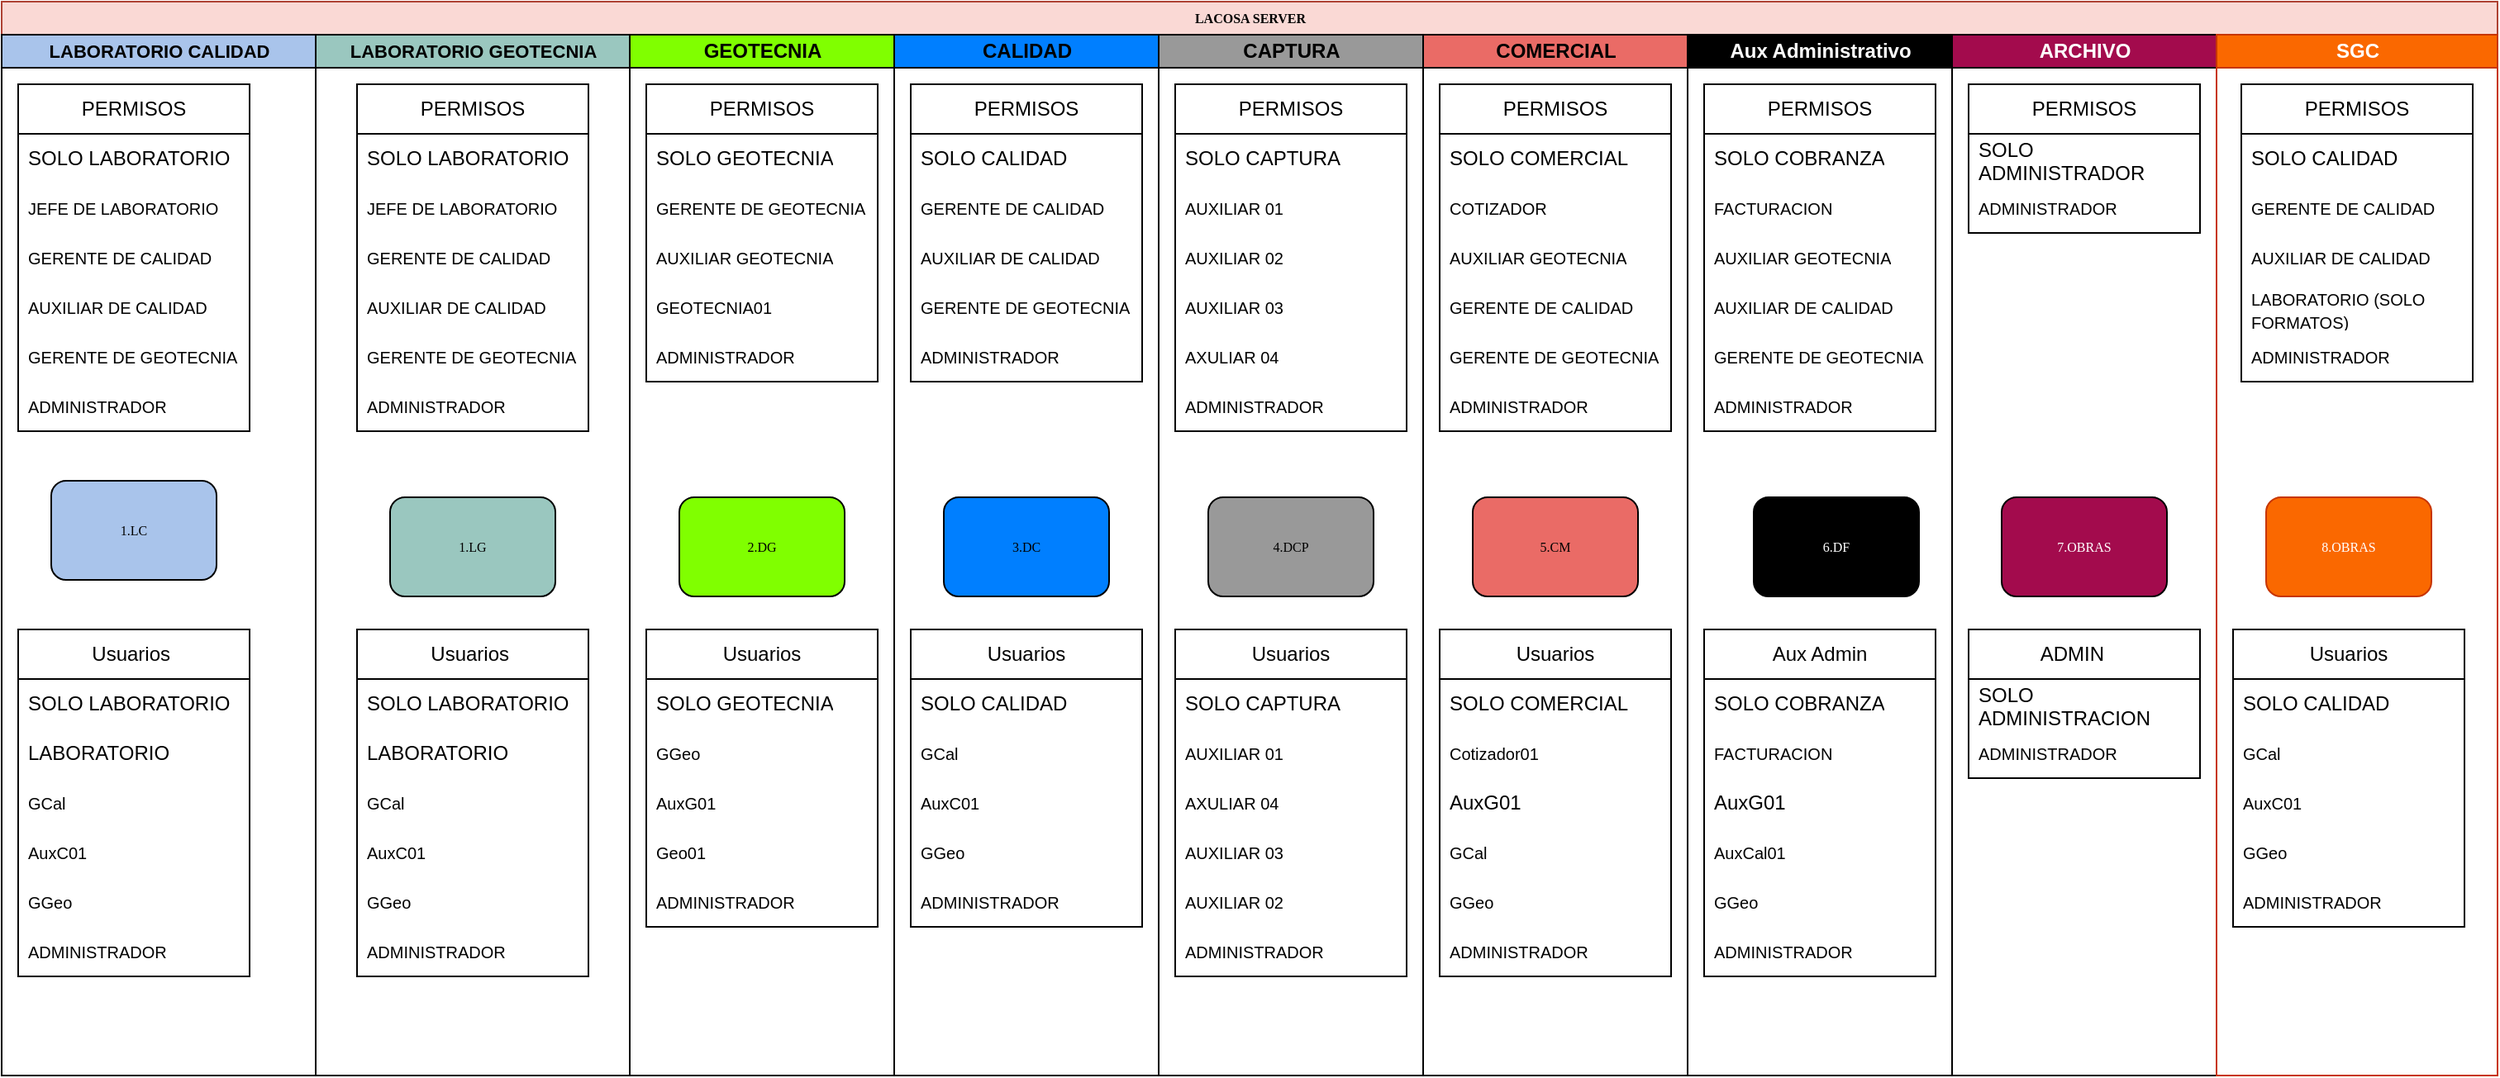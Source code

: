 <mxfile version="24.0.5" type="github">
  <diagram name="Page-1" id="74e2e168-ea6b-b213-b513-2b3c1d86103e">
    <mxGraphModel dx="819" dy="441" grid="1" gridSize="10" guides="1" tooltips="1" connect="1" arrows="1" fold="1" page="1" pageScale="1" pageWidth="1100" pageHeight="850" background="#FFFFFF" math="0" shadow="0">
      <root>
        <mxCell id="0" />
        <mxCell id="1" parent="0" />
        <mxCell id="77e6c97f196da883-1" value="LACOSA SERVER" style="swimlane;html=1;childLayout=stackLayout;startSize=20;rounded=0;shadow=0;labelBackgroundColor=none;strokeWidth=1;fontFamily=Verdana;fontSize=8;align=center;fillColor=#fad9d5;strokeColor=#ae4132;" parent="1" vertex="1">
          <mxGeometry x="20" y="40" width="1510" height="650" as="geometry">
            <mxRectangle x="20" y="40" width="110" height="20" as="alternateBounds" />
          </mxGeometry>
        </mxCell>
        <mxCell id="77e6c97f196da883-2" value="&lt;font style=&quot;font-size: 11px;&quot;&gt;LABORATORIO CALIDAD&lt;/font&gt;" style="swimlane;html=1;startSize=20;fillColor=#A9C4EB;" parent="77e6c97f196da883-1" vertex="1">
          <mxGeometry y="20" width="190" height="630" as="geometry">
            <mxRectangle y="20" width="40" height="370" as="alternateBounds" />
          </mxGeometry>
        </mxCell>
        <mxCell id="77e6c97f196da883-11" value="1.LC" style="rounded=1;whiteSpace=wrap;html=1;shadow=0;labelBackgroundColor=none;strokeWidth=1;fontFamily=Verdana;fontSize=8;align=center;fillColor=#A9C4EB;" parent="77e6c97f196da883-2" vertex="1">
          <mxGeometry x="30" y="270" width="100" height="60" as="geometry" />
        </mxCell>
        <mxCell id="koGyc0pElcwtZibGb3e1-25" value="PERMISOS" style="swimlane;fontStyle=0;childLayout=stackLayout;horizontal=1;startSize=30;horizontalStack=0;resizeParent=1;resizeParentMax=0;resizeLast=0;collapsible=1;marginBottom=0;whiteSpace=wrap;html=1;" parent="77e6c97f196da883-2" vertex="1">
          <mxGeometry x="10" y="30" width="140" height="210" as="geometry" />
        </mxCell>
        <mxCell id="koGyc0pElcwtZibGb3e1-26" value="SOLO LABORATORIO" style="text;strokeColor=none;fillColor=none;align=left;verticalAlign=middle;spacingLeft=4;spacingRight=4;overflow=hidden;points=[[0,0.5],[1,0.5]];portConstraint=eastwest;rotatable=0;whiteSpace=wrap;html=1;" parent="koGyc0pElcwtZibGb3e1-25" vertex="1">
          <mxGeometry y="30" width="140" height="30" as="geometry" />
        </mxCell>
        <mxCell id="koGyc0pElcwtZibGb3e1-30" value="&lt;span style=&quot;font-size: x-small; background-color: initial;&quot;&gt;JEFE DE LABORATORIO&lt;/span&gt;" style="text;strokeColor=none;fillColor=none;align=left;verticalAlign=middle;spacingLeft=4;spacingRight=4;overflow=hidden;points=[[0,0.5],[1,0.5]];portConstraint=eastwest;rotatable=0;whiteSpace=wrap;html=1;" parent="koGyc0pElcwtZibGb3e1-25" vertex="1">
          <mxGeometry y="60" width="140" height="30" as="geometry" />
        </mxCell>
        <mxCell id="koGyc0pElcwtZibGb3e1-33" value="&lt;span style=&quot;font-size: x-small; background-color: initial;&quot;&gt;GERENTE DE CALIDAD&lt;/span&gt;" style="text;strokeColor=none;fillColor=none;align=left;verticalAlign=middle;spacingLeft=4;spacingRight=4;overflow=hidden;points=[[0,0.5],[1,0.5]];portConstraint=eastwest;rotatable=0;whiteSpace=wrap;html=1;" parent="koGyc0pElcwtZibGb3e1-25" vertex="1">
          <mxGeometry y="90" width="140" height="30" as="geometry" />
        </mxCell>
        <mxCell id="koGyc0pElcwtZibGb3e1-32" value="&lt;span style=&quot;font-size: x-small; background-color: initial;&quot;&gt;AUXILIAR DE CALIDAD&lt;/span&gt;" style="text;strokeColor=none;fillColor=none;align=left;verticalAlign=middle;spacingLeft=4;spacingRight=4;overflow=hidden;points=[[0,0.5],[1,0.5]];portConstraint=eastwest;rotatable=0;whiteSpace=wrap;html=1;" parent="koGyc0pElcwtZibGb3e1-25" vertex="1">
          <mxGeometry y="120" width="140" height="30" as="geometry" />
        </mxCell>
        <mxCell id="koGyc0pElcwtZibGb3e1-40" value="&lt;span style=&quot;font-size: x-small; background-color: initial;&quot;&gt;GERENTE DE GEOTECNIA&lt;/span&gt;" style="text;strokeColor=none;fillColor=none;align=left;verticalAlign=middle;spacingLeft=4;spacingRight=4;overflow=hidden;points=[[0,0.5],[1,0.5]];portConstraint=eastwest;rotatable=0;whiteSpace=wrap;html=1;" parent="koGyc0pElcwtZibGb3e1-25" vertex="1">
          <mxGeometry y="150" width="140" height="30" as="geometry" />
        </mxCell>
        <mxCell id="koGyc0pElcwtZibGb3e1-78" value="&lt;span style=&quot;font-size: x-small; background-color: initial;&quot;&gt;ADMINISTRADOR&lt;/span&gt;" style="text;strokeColor=none;fillColor=none;align=left;verticalAlign=middle;spacingLeft=4;spacingRight=4;overflow=hidden;points=[[0,0.5],[1,0.5]];portConstraint=eastwest;rotatable=0;whiteSpace=wrap;html=1;" parent="koGyc0pElcwtZibGb3e1-25" vertex="1">
          <mxGeometry y="180" width="140" height="30" as="geometry" />
        </mxCell>
        <mxCell id="16E1oTWqLWTK_njDnlEJ-1" value="Usuarios&amp;nbsp;" style="swimlane;fontStyle=0;childLayout=stackLayout;horizontal=1;startSize=30;horizontalStack=0;resizeParent=1;resizeParentMax=0;resizeLast=0;collapsible=1;marginBottom=0;whiteSpace=wrap;html=1;" parent="77e6c97f196da883-2" vertex="1">
          <mxGeometry x="10" y="360" width="140" height="210" as="geometry" />
        </mxCell>
        <mxCell id="16E1oTWqLWTK_njDnlEJ-2" value="SOLO LABORATORIO" style="text;strokeColor=none;fillColor=none;align=left;verticalAlign=middle;spacingLeft=4;spacingRight=4;overflow=hidden;points=[[0,0.5],[1,0.5]];portConstraint=eastwest;rotatable=0;whiteSpace=wrap;html=1;" parent="16E1oTWqLWTK_njDnlEJ-1" vertex="1">
          <mxGeometry y="30" width="140" height="30" as="geometry" />
        </mxCell>
        <mxCell id="16E1oTWqLWTK_njDnlEJ-3" value="LABORATORIO" style="text;strokeColor=none;fillColor=none;align=left;verticalAlign=middle;spacingLeft=4;spacingRight=4;overflow=hidden;points=[[0,0.5],[1,0.5]];portConstraint=eastwest;rotatable=0;whiteSpace=wrap;html=1;" parent="16E1oTWqLWTK_njDnlEJ-1" vertex="1">
          <mxGeometry y="60" width="140" height="30" as="geometry" />
        </mxCell>
        <mxCell id="16E1oTWqLWTK_njDnlEJ-4" value="&lt;span style=&quot;font-size: x-small; background-color: initial;&quot;&gt;GCal&lt;/span&gt;" style="text;strokeColor=none;fillColor=none;align=left;verticalAlign=middle;spacingLeft=4;spacingRight=4;overflow=hidden;points=[[0,0.5],[1,0.5]];portConstraint=eastwest;rotatable=0;whiteSpace=wrap;html=1;" parent="16E1oTWqLWTK_njDnlEJ-1" vertex="1">
          <mxGeometry y="90" width="140" height="30" as="geometry" />
        </mxCell>
        <mxCell id="16E1oTWqLWTK_njDnlEJ-5" value="&lt;span style=&quot;font-size: x-small; background-color: initial;&quot;&gt;AuxC01&lt;/span&gt;" style="text;strokeColor=none;fillColor=none;align=left;verticalAlign=middle;spacingLeft=4;spacingRight=4;overflow=hidden;points=[[0,0.5],[1,0.5]];portConstraint=eastwest;rotatable=0;whiteSpace=wrap;html=1;" parent="16E1oTWqLWTK_njDnlEJ-1" vertex="1">
          <mxGeometry y="120" width="140" height="30" as="geometry" />
        </mxCell>
        <mxCell id="16E1oTWqLWTK_njDnlEJ-6" value="&lt;span style=&quot;font-size: x-small; background-color: initial;&quot;&gt;GGeo&lt;/span&gt;" style="text;strokeColor=none;fillColor=none;align=left;verticalAlign=middle;spacingLeft=4;spacingRight=4;overflow=hidden;points=[[0,0.5],[1,0.5]];portConstraint=eastwest;rotatable=0;whiteSpace=wrap;html=1;" parent="16E1oTWqLWTK_njDnlEJ-1" vertex="1">
          <mxGeometry y="150" width="140" height="30" as="geometry" />
        </mxCell>
        <mxCell id="16E1oTWqLWTK_njDnlEJ-7" value="&lt;font size=&quot;1&quot;&gt;ADMINISTRADOR&lt;/font&gt;" style="text;strokeColor=none;fillColor=none;align=left;verticalAlign=middle;spacingLeft=4;spacingRight=4;overflow=hidden;points=[[0,0.5],[1,0.5]];portConstraint=eastwest;rotatable=0;whiteSpace=wrap;html=1;" parent="16E1oTWqLWTK_njDnlEJ-1" vertex="1">
          <mxGeometry y="180" width="140" height="30" as="geometry" />
        </mxCell>
        <mxCell id="77e6c97f196da883-39" style="edgeStyle=orthogonalEdgeStyle;rounded=1;html=1;labelBackgroundColor=none;startArrow=none;startFill=0;startSize=5;endArrow=classicThin;endFill=1;endSize=5;jettySize=auto;orthogonalLoop=1;strokeWidth=1;fontFamily=Verdana;fontSize=8" parent="77e6c97f196da883-1" edge="1">
          <mxGeometry relative="1" as="geometry">
            <mxPoint x="600" y="690" as="sourcePoint" />
          </mxGeometry>
        </mxCell>
        <mxCell id="77e6c97f196da883-40" style="edgeStyle=orthogonalEdgeStyle;rounded=1;html=1;labelBackgroundColor=none;startArrow=none;startFill=0;startSize=5;endArrow=classicThin;endFill=1;endSize=5;jettySize=auto;orthogonalLoop=1;strokeWidth=1;fontFamily=Verdana;fontSize=8" parent="77e6c97f196da883-1" edge="1">
          <mxGeometry relative="1" as="geometry">
            <mxPoint x="770" y="690" as="sourcePoint" />
          </mxGeometry>
        </mxCell>
        <mxCell id="107ba76e4e335f99-2" style="edgeStyle=orthogonalEdgeStyle;rounded=1;html=1;labelBackgroundColor=none;startArrow=none;startFill=0;startSize=5;endArrow=classicThin;endFill=1;endSize=5;jettySize=auto;orthogonalLoop=1;strokeWidth=1;fontFamily=Verdana;fontSize=8" parent="77e6c97f196da883-1" edge="1">
          <mxGeometry relative="1" as="geometry">
            <Array as="points">
              <mxPoint x="660" y="610" />
              <mxPoint x="660" y="550" />
              <mxPoint x="400" y="550" />
            </Array>
            <mxPoint x="400" y="580" as="targetPoint" />
          </mxGeometry>
        </mxCell>
        <mxCell id="107ba76e4e335f99-3" style="edgeStyle=orthogonalEdgeStyle;rounded=1;html=1;labelBackgroundColor=none;startArrow=none;startFill=0;startSize=5;endArrow=classicThin;endFill=1;endSize=5;jettySize=auto;orthogonalLoop=1;strokeColor=#000000;strokeWidth=1;fontFamily=Verdana;fontSize=8;fontColor=#000000;" parent="77e6c97f196da883-1" edge="1">
          <mxGeometry relative="1" as="geometry">
            <mxPoint x="610" y="610" as="targetPoint" />
          </mxGeometry>
        </mxCell>
        <mxCell id="107ba76e4e335f99-6" style="edgeStyle=orthogonalEdgeStyle;rounded=1;html=1;labelBackgroundColor=none;startArrow=none;startFill=0;startSize=5;endArrow=classicThin;endFill=1;endSize=5;jettySize=auto;orthogonalLoop=1;strokeWidth=1;fontFamily=Verdana;fontSize=8" parent="77e6c97f196da883-1" edge="1">
          <mxGeometry relative="1" as="geometry">
            <mxPoint x="450" y="610" as="sourcePoint" />
          </mxGeometry>
        </mxCell>
        <mxCell id="77e6c97f196da883-3" value="&lt;font style=&quot;font-size: 11px;&quot;&gt;LABORATORIO GEOTECNIA&lt;/font&gt;" style="swimlane;html=1;startSize=20;fillColor=#9AC7BF;" parent="77e6c97f196da883-1" vertex="1">
          <mxGeometry x="190" y="20" width="190" height="630" as="geometry">
            <mxRectangle x="180" y="20" width="40" height="370" as="alternateBounds" />
          </mxGeometry>
        </mxCell>
        <mxCell id="koGyc0pElcwtZibGb3e1-34" value="1.LG" style="rounded=1;whiteSpace=wrap;html=1;shadow=0;labelBackgroundColor=none;strokeWidth=1;fontFamily=Verdana;fontSize=8;align=center;fillColor=#9AC7BF;" parent="77e6c97f196da883-3" vertex="1">
          <mxGeometry x="45" y="280" width="100" height="60" as="geometry" />
        </mxCell>
        <mxCell id="koGyc0pElcwtZibGb3e1-35" value="PERMISOS" style="swimlane;fontStyle=0;childLayout=stackLayout;horizontal=1;startSize=30;horizontalStack=0;resizeParent=1;resizeParentMax=0;resizeLast=0;collapsible=1;marginBottom=0;whiteSpace=wrap;html=1;" parent="77e6c97f196da883-3" vertex="1">
          <mxGeometry x="25" y="30" width="140" height="210" as="geometry" />
        </mxCell>
        <mxCell id="koGyc0pElcwtZibGb3e1-36" value="SOLO LABORATORIO" style="text;strokeColor=none;fillColor=none;align=left;verticalAlign=middle;spacingLeft=4;spacingRight=4;overflow=hidden;points=[[0,0.5],[1,0.5]];portConstraint=eastwest;rotatable=0;whiteSpace=wrap;html=1;" parent="koGyc0pElcwtZibGb3e1-35" vertex="1">
          <mxGeometry y="30" width="140" height="30" as="geometry" />
        </mxCell>
        <mxCell id="koGyc0pElcwtZibGb3e1-37" value="&lt;span style=&quot;font-size: x-small; background-color: initial;&quot;&gt;JEFE DE LABORATORIO&lt;/span&gt;" style="text;strokeColor=none;fillColor=none;align=left;verticalAlign=middle;spacingLeft=4;spacingRight=4;overflow=hidden;points=[[0,0.5],[1,0.5]];portConstraint=eastwest;rotatable=0;whiteSpace=wrap;html=1;" parent="koGyc0pElcwtZibGb3e1-35" vertex="1">
          <mxGeometry y="60" width="140" height="30" as="geometry" />
        </mxCell>
        <mxCell id="koGyc0pElcwtZibGb3e1-38" value="&lt;span style=&quot;font-size: x-small; background-color: initial;&quot;&gt;GERENTE DE CALIDAD&lt;/span&gt;" style="text;strokeColor=none;fillColor=none;align=left;verticalAlign=middle;spacingLeft=4;spacingRight=4;overflow=hidden;points=[[0,0.5],[1,0.5]];portConstraint=eastwest;rotatable=0;whiteSpace=wrap;html=1;" parent="koGyc0pElcwtZibGb3e1-35" vertex="1">
          <mxGeometry y="90" width="140" height="30" as="geometry" />
        </mxCell>
        <mxCell id="koGyc0pElcwtZibGb3e1-39" value="&lt;span style=&quot;font-size: x-small; background-color: initial;&quot;&gt;AUXILIAR DE CALIDAD&lt;/span&gt;" style="text;strokeColor=none;fillColor=none;align=left;verticalAlign=middle;spacingLeft=4;spacingRight=4;overflow=hidden;points=[[0,0.5],[1,0.5]];portConstraint=eastwest;rotatable=0;whiteSpace=wrap;html=1;" parent="koGyc0pElcwtZibGb3e1-35" vertex="1">
          <mxGeometry y="120" width="140" height="30" as="geometry" />
        </mxCell>
        <mxCell id="koGyc0pElcwtZibGb3e1-41" value="&lt;span style=&quot;font-size: x-small; background-color: initial;&quot;&gt;GERENTE DE GEOTECNIA&lt;/span&gt;" style="text;strokeColor=none;fillColor=none;align=left;verticalAlign=middle;spacingLeft=4;spacingRight=4;overflow=hidden;points=[[0,0.5],[1,0.5]];portConstraint=eastwest;rotatable=0;whiteSpace=wrap;html=1;" parent="koGyc0pElcwtZibGb3e1-35" vertex="1">
          <mxGeometry y="150" width="140" height="30" as="geometry" />
        </mxCell>
        <mxCell id="koGyc0pElcwtZibGb3e1-79" value="&lt;span style=&quot;font-size: x-small; background-color: initial;&quot;&gt;ADMINISTRADOR&lt;/span&gt;" style="text;strokeColor=none;fillColor=none;align=left;verticalAlign=middle;spacingLeft=4;spacingRight=4;overflow=hidden;points=[[0,0.5],[1,0.5]];portConstraint=eastwest;rotatable=0;whiteSpace=wrap;html=1;" parent="koGyc0pElcwtZibGb3e1-35" vertex="1">
          <mxGeometry y="180" width="140" height="30" as="geometry" />
        </mxCell>
        <mxCell id="16E1oTWqLWTK_njDnlEJ-8" value="Usuarios&amp;nbsp;" style="swimlane;fontStyle=0;childLayout=stackLayout;horizontal=1;startSize=30;horizontalStack=0;resizeParent=1;resizeParentMax=0;resizeLast=0;collapsible=1;marginBottom=0;whiteSpace=wrap;html=1;" parent="77e6c97f196da883-3" vertex="1">
          <mxGeometry x="25" y="360" width="140" height="210" as="geometry" />
        </mxCell>
        <mxCell id="16E1oTWqLWTK_njDnlEJ-9" value="SOLO LABORATORIO" style="text;strokeColor=none;fillColor=none;align=left;verticalAlign=middle;spacingLeft=4;spacingRight=4;overflow=hidden;points=[[0,0.5],[1,0.5]];portConstraint=eastwest;rotatable=0;whiteSpace=wrap;html=1;" parent="16E1oTWqLWTK_njDnlEJ-8" vertex="1">
          <mxGeometry y="30" width="140" height="30" as="geometry" />
        </mxCell>
        <mxCell id="16E1oTWqLWTK_njDnlEJ-10" value="LABORATORIO" style="text;strokeColor=none;fillColor=none;align=left;verticalAlign=middle;spacingLeft=4;spacingRight=4;overflow=hidden;points=[[0,0.5],[1,0.5]];portConstraint=eastwest;rotatable=0;whiteSpace=wrap;html=1;" parent="16E1oTWqLWTK_njDnlEJ-8" vertex="1">
          <mxGeometry y="60" width="140" height="30" as="geometry" />
        </mxCell>
        <mxCell id="16E1oTWqLWTK_njDnlEJ-11" value="&lt;span style=&quot;font-size: x-small; background-color: initial;&quot;&gt;GCal&lt;/span&gt;" style="text;strokeColor=none;fillColor=none;align=left;verticalAlign=middle;spacingLeft=4;spacingRight=4;overflow=hidden;points=[[0,0.5],[1,0.5]];portConstraint=eastwest;rotatable=0;whiteSpace=wrap;html=1;" parent="16E1oTWqLWTK_njDnlEJ-8" vertex="1">
          <mxGeometry y="90" width="140" height="30" as="geometry" />
        </mxCell>
        <mxCell id="16E1oTWqLWTK_njDnlEJ-12" value="&lt;span style=&quot;font-size: x-small; background-color: initial;&quot;&gt;AuxC01&lt;/span&gt;" style="text;strokeColor=none;fillColor=none;align=left;verticalAlign=middle;spacingLeft=4;spacingRight=4;overflow=hidden;points=[[0,0.5],[1,0.5]];portConstraint=eastwest;rotatable=0;whiteSpace=wrap;html=1;" parent="16E1oTWqLWTK_njDnlEJ-8" vertex="1">
          <mxGeometry y="120" width="140" height="30" as="geometry" />
        </mxCell>
        <mxCell id="16E1oTWqLWTK_njDnlEJ-13" value="&lt;span style=&quot;font-size: x-small; background-color: initial;&quot;&gt;GGeo&lt;/span&gt;" style="text;strokeColor=none;fillColor=none;align=left;verticalAlign=middle;spacingLeft=4;spacingRight=4;overflow=hidden;points=[[0,0.5],[1,0.5]];portConstraint=eastwest;rotatable=0;whiteSpace=wrap;html=1;" parent="16E1oTWqLWTK_njDnlEJ-8" vertex="1">
          <mxGeometry y="150" width="140" height="30" as="geometry" />
        </mxCell>
        <mxCell id="16E1oTWqLWTK_njDnlEJ-14" value="&lt;font size=&quot;1&quot;&gt;ADMINISTRADOR&lt;/font&gt;" style="text;strokeColor=none;fillColor=none;align=left;verticalAlign=middle;spacingLeft=4;spacingRight=4;overflow=hidden;points=[[0,0.5],[1,0.5]];portConstraint=eastwest;rotatable=0;whiteSpace=wrap;html=1;" parent="16E1oTWqLWTK_njDnlEJ-8" vertex="1">
          <mxGeometry y="180" width="140" height="30" as="geometry" />
        </mxCell>
        <mxCell id="77e6c97f196da883-4" value="GEOTECNIA" style="swimlane;html=1;startSize=20;fillColor=#80FF00;" parent="77e6c97f196da883-1" vertex="1">
          <mxGeometry x="380" y="20" width="160" height="630" as="geometry">
            <mxRectangle x="370" y="20" width="40" height="370" as="alternateBounds" />
          </mxGeometry>
        </mxCell>
        <mxCell id="77e6c97f196da883-15" value="2.DG" style="rounded=1;whiteSpace=wrap;html=1;shadow=0;labelBackgroundColor=none;strokeWidth=1;fontFamily=Verdana;fontSize=8;align=center;fillColor=#80FF00;" parent="77e6c97f196da883-4" vertex="1">
          <mxGeometry x="30" y="280" width="100" height="60" as="geometry" />
        </mxCell>
        <mxCell id="koGyc0pElcwtZibGb3e1-42" value="PERMISOS" style="swimlane;fontStyle=0;childLayout=stackLayout;horizontal=1;startSize=30;horizontalStack=0;resizeParent=1;resizeParentMax=0;resizeLast=0;collapsible=1;marginBottom=0;whiteSpace=wrap;html=1;" parent="77e6c97f196da883-4" vertex="1">
          <mxGeometry x="10" y="30" width="140" height="180" as="geometry" />
        </mxCell>
        <mxCell id="koGyc0pElcwtZibGb3e1-43" value="SOLO GEOTECNIA" style="text;strokeColor=none;fillColor=none;align=left;verticalAlign=middle;spacingLeft=4;spacingRight=4;overflow=hidden;points=[[0,0.5],[1,0.5]];portConstraint=eastwest;rotatable=0;whiteSpace=wrap;html=1;" parent="koGyc0pElcwtZibGb3e1-42" vertex="1">
          <mxGeometry y="30" width="140" height="30" as="geometry" />
        </mxCell>
        <mxCell id="koGyc0pElcwtZibGb3e1-44" value="&lt;font size=&quot;1&quot;&gt;GERENTE DE GEOTECNIA&lt;/font&gt;" style="text;strokeColor=none;fillColor=none;align=left;verticalAlign=middle;spacingLeft=4;spacingRight=4;overflow=hidden;points=[[0,0.5],[1,0.5]];portConstraint=eastwest;rotatable=0;whiteSpace=wrap;html=1;" parent="koGyc0pElcwtZibGb3e1-42" vertex="1">
          <mxGeometry y="60" width="140" height="30" as="geometry" />
        </mxCell>
        <mxCell id="koGyc0pElcwtZibGb3e1-45" value="&lt;font size=&quot;1&quot;&gt;AUXILIAR GEOTECNIA&lt;/font&gt;" style="text;strokeColor=none;fillColor=none;align=left;verticalAlign=middle;spacingLeft=4;spacingRight=4;overflow=hidden;points=[[0,0.5],[1,0.5]];portConstraint=eastwest;rotatable=0;whiteSpace=wrap;html=1;" parent="koGyc0pElcwtZibGb3e1-42" vertex="1">
          <mxGeometry y="90" width="140" height="30" as="geometry" />
        </mxCell>
        <mxCell id="koGyc0pElcwtZibGb3e1-46" value="&lt;font size=&quot;1&quot;&gt;GEOTECNIA01&lt;/font&gt;" style="text;strokeColor=none;fillColor=none;align=left;verticalAlign=middle;spacingLeft=4;spacingRight=4;overflow=hidden;points=[[0,0.5],[1,0.5]];portConstraint=eastwest;rotatable=0;whiteSpace=wrap;html=1;" parent="koGyc0pElcwtZibGb3e1-42" vertex="1">
          <mxGeometry y="120" width="140" height="30" as="geometry" />
        </mxCell>
        <mxCell id="koGyc0pElcwtZibGb3e1-80" value="&lt;span style=&quot;font-size: x-small; background-color: initial;&quot;&gt;ADMINISTRADOR&lt;/span&gt;" style="text;strokeColor=none;fillColor=none;align=left;verticalAlign=middle;spacingLeft=4;spacingRight=4;overflow=hidden;points=[[0,0.5],[1,0.5]];portConstraint=eastwest;rotatable=0;whiteSpace=wrap;html=1;" parent="koGyc0pElcwtZibGb3e1-42" vertex="1">
          <mxGeometry y="150" width="140" height="30" as="geometry" />
        </mxCell>
        <mxCell id="16E1oTWqLWTK_njDnlEJ-22" value="Usuarios" style="swimlane;fontStyle=0;childLayout=stackLayout;horizontal=1;startSize=30;horizontalStack=0;resizeParent=1;resizeParentMax=0;resizeLast=0;collapsible=1;marginBottom=0;whiteSpace=wrap;html=1;" parent="77e6c97f196da883-4" vertex="1">
          <mxGeometry x="10" y="360" width="140" height="180" as="geometry" />
        </mxCell>
        <mxCell id="16E1oTWqLWTK_njDnlEJ-23" value="SOLO GEOTECNIA" style="text;strokeColor=none;fillColor=none;align=left;verticalAlign=middle;spacingLeft=4;spacingRight=4;overflow=hidden;points=[[0,0.5],[1,0.5]];portConstraint=eastwest;rotatable=0;whiteSpace=wrap;html=1;" parent="16E1oTWqLWTK_njDnlEJ-22" vertex="1">
          <mxGeometry y="30" width="140" height="30" as="geometry" />
        </mxCell>
        <mxCell id="16E1oTWqLWTK_njDnlEJ-24" value="&lt;font size=&quot;1&quot;&gt;GGeo&lt;/font&gt;" style="text;strokeColor=none;fillColor=none;align=left;verticalAlign=middle;spacingLeft=4;spacingRight=4;overflow=hidden;points=[[0,0.5],[1,0.5]];portConstraint=eastwest;rotatable=0;whiteSpace=wrap;html=1;" parent="16E1oTWqLWTK_njDnlEJ-22" vertex="1">
          <mxGeometry y="60" width="140" height="30" as="geometry" />
        </mxCell>
        <mxCell id="16E1oTWqLWTK_njDnlEJ-25" value="&lt;font size=&quot;1&quot;&gt;AuxG01&lt;/font&gt;" style="text;strokeColor=none;fillColor=none;align=left;verticalAlign=middle;spacingLeft=4;spacingRight=4;overflow=hidden;points=[[0,0.5],[1,0.5]];portConstraint=eastwest;rotatable=0;whiteSpace=wrap;html=1;" parent="16E1oTWqLWTK_njDnlEJ-22" vertex="1">
          <mxGeometry y="90" width="140" height="30" as="geometry" />
        </mxCell>
        <mxCell id="16E1oTWqLWTK_njDnlEJ-26" value="&lt;font size=&quot;1&quot;&gt;Geo01&lt;/font&gt;" style="text;strokeColor=none;fillColor=none;align=left;verticalAlign=middle;spacingLeft=4;spacingRight=4;overflow=hidden;points=[[0,0.5],[1,0.5]];portConstraint=eastwest;rotatable=0;whiteSpace=wrap;html=1;" parent="16E1oTWqLWTK_njDnlEJ-22" vertex="1">
          <mxGeometry y="120" width="140" height="30" as="geometry" />
        </mxCell>
        <mxCell id="16E1oTWqLWTK_njDnlEJ-27" value="&lt;span style=&quot;font-size: x-small; background-color: initial;&quot;&gt;ADMINISTRADOR&lt;/span&gt;" style="text;strokeColor=none;fillColor=none;align=left;verticalAlign=middle;spacingLeft=4;spacingRight=4;overflow=hidden;points=[[0,0.5],[1,0.5]];portConstraint=eastwest;rotatable=0;whiteSpace=wrap;html=1;" parent="16E1oTWqLWTK_njDnlEJ-22" vertex="1">
          <mxGeometry y="150" width="140" height="30" as="geometry" />
        </mxCell>
        <mxCell id="77e6c97f196da883-5" value="CALIDAD" style="swimlane;html=1;startSize=20;fillColor=#007FFF;" parent="77e6c97f196da883-1" vertex="1">
          <mxGeometry x="540" y="20" width="160" height="630" as="geometry">
            <mxRectangle x="530" y="20" width="40" height="370" as="alternateBounds" />
          </mxGeometry>
        </mxCell>
        <mxCell id="77e6c97f196da883-36" style="edgeStyle=orthogonalEdgeStyle;rounded=1;html=1;labelBackgroundColor=none;startArrow=none;startFill=0;startSize=5;endArrow=classicThin;endFill=1;endSize=5;jettySize=auto;orthogonalLoop=1;strokeWidth=1;fontFamily=Verdana;fontSize=8" parent="77e6c97f196da883-5" edge="1">
          <mxGeometry relative="1" as="geometry">
            <mxPoint x="80" y="620" as="sourcePoint" />
          </mxGeometry>
        </mxCell>
        <mxCell id="77e6c97f196da883-9" value="3.DC" style="rounded=1;whiteSpace=wrap;html=1;shadow=0;labelBackgroundColor=none;strokeWidth=1;fontFamily=Verdana;fontSize=8;align=center;fillColor=#007FFF;" parent="77e6c97f196da883-5" vertex="1">
          <mxGeometry x="30" y="280" width="100" height="60" as="geometry" />
        </mxCell>
        <mxCell id="koGyc0pElcwtZibGb3e1-48" value="PERMISOS" style="swimlane;fontStyle=0;childLayout=stackLayout;horizontal=1;startSize=30;horizontalStack=0;resizeParent=1;resizeParentMax=0;resizeLast=0;collapsible=1;marginBottom=0;whiteSpace=wrap;html=1;" parent="77e6c97f196da883-5" vertex="1">
          <mxGeometry x="10" y="30" width="140" height="180" as="geometry" />
        </mxCell>
        <mxCell id="koGyc0pElcwtZibGb3e1-49" value="SOLO CALIDAD" style="text;strokeColor=none;fillColor=none;align=left;verticalAlign=middle;spacingLeft=4;spacingRight=4;overflow=hidden;points=[[0,0.5],[1,0.5]];portConstraint=eastwest;rotatable=0;whiteSpace=wrap;html=1;" parent="koGyc0pElcwtZibGb3e1-48" vertex="1">
          <mxGeometry y="30" width="140" height="30" as="geometry" />
        </mxCell>
        <mxCell id="koGyc0pElcwtZibGb3e1-51" value="&lt;span style=&quot;font-size: x-small; background-color: initial;&quot;&gt;GERENTE DE CALIDAD&lt;/span&gt;" style="text;strokeColor=none;fillColor=none;align=left;verticalAlign=middle;spacingLeft=4;spacingRight=4;overflow=hidden;points=[[0,0.5],[1,0.5]];portConstraint=eastwest;rotatable=0;whiteSpace=wrap;html=1;" parent="koGyc0pElcwtZibGb3e1-48" vertex="1">
          <mxGeometry y="60" width="140" height="30" as="geometry" />
        </mxCell>
        <mxCell id="koGyc0pElcwtZibGb3e1-52" value="&lt;span style=&quot;font-size: x-small; background-color: initial;&quot;&gt;AUXILIAR DE CALIDAD&lt;/span&gt;" style="text;strokeColor=none;fillColor=none;align=left;verticalAlign=middle;spacingLeft=4;spacingRight=4;overflow=hidden;points=[[0,0.5],[1,0.5]];portConstraint=eastwest;rotatable=0;whiteSpace=wrap;html=1;" parent="koGyc0pElcwtZibGb3e1-48" vertex="1">
          <mxGeometry y="90" width="140" height="30" as="geometry" />
        </mxCell>
        <mxCell id="koGyc0pElcwtZibGb3e1-53" value="&lt;span style=&quot;font-size: x-small; background-color: initial;&quot;&gt;GERENTE DE GEOTECNIA&lt;/span&gt;" style="text;strokeColor=none;fillColor=none;align=left;verticalAlign=middle;spacingLeft=4;spacingRight=4;overflow=hidden;points=[[0,0.5],[1,0.5]];portConstraint=eastwest;rotatable=0;whiteSpace=wrap;html=1;" parent="koGyc0pElcwtZibGb3e1-48" vertex="1">
          <mxGeometry y="120" width="140" height="30" as="geometry" />
        </mxCell>
        <mxCell id="koGyc0pElcwtZibGb3e1-81" value="&lt;span style=&quot;font-size: x-small; background-color: initial;&quot;&gt;ADMINISTRADOR&lt;/span&gt;" style="text;strokeColor=none;fillColor=none;align=left;verticalAlign=middle;spacingLeft=4;spacingRight=4;overflow=hidden;points=[[0,0.5],[1,0.5]];portConstraint=eastwest;rotatable=0;whiteSpace=wrap;html=1;" parent="koGyc0pElcwtZibGb3e1-48" vertex="1">
          <mxGeometry y="150" width="140" height="30" as="geometry" />
        </mxCell>
        <mxCell id="16E1oTWqLWTK_njDnlEJ-28" value="Usuarios" style="swimlane;fontStyle=0;childLayout=stackLayout;horizontal=1;startSize=30;horizontalStack=0;resizeParent=1;resizeParentMax=0;resizeLast=0;collapsible=1;marginBottom=0;whiteSpace=wrap;html=1;" parent="77e6c97f196da883-5" vertex="1">
          <mxGeometry x="10" y="360" width="140" height="180" as="geometry" />
        </mxCell>
        <mxCell id="16E1oTWqLWTK_njDnlEJ-29" value="SOLO CALIDAD" style="text;strokeColor=none;fillColor=none;align=left;verticalAlign=middle;spacingLeft=4;spacingRight=4;overflow=hidden;points=[[0,0.5],[1,0.5]];portConstraint=eastwest;rotatable=0;whiteSpace=wrap;html=1;" parent="16E1oTWqLWTK_njDnlEJ-28" vertex="1">
          <mxGeometry y="30" width="140" height="30" as="geometry" />
        </mxCell>
        <mxCell id="16E1oTWqLWTK_njDnlEJ-30" value="&lt;font size=&quot;1&quot;&gt;GCal&lt;/font&gt;" style="text;strokeColor=none;fillColor=none;align=left;verticalAlign=middle;spacingLeft=4;spacingRight=4;overflow=hidden;points=[[0,0.5],[1,0.5]];portConstraint=eastwest;rotatable=0;whiteSpace=wrap;html=1;" parent="16E1oTWqLWTK_njDnlEJ-28" vertex="1">
          <mxGeometry y="60" width="140" height="30" as="geometry" />
        </mxCell>
        <mxCell id="16E1oTWqLWTK_njDnlEJ-31" value="&lt;font size=&quot;1&quot;&gt;AuxC01&lt;/font&gt;" style="text;strokeColor=none;fillColor=none;align=left;verticalAlign=middle;spacingLeft=4;spacingRight=4;overflow=hidden;points=[[0,0.5],[1,0.5]];portConstraint=eastwest;rotatable=0;whiteSpace=wrap;html=1;" parent="16E1oTWqLWTK_njDnlEJ-28" vertex="1">
          <mxGeometry y="90" width="140" height="30" as="geometry" />
        </mxCell>
        <mxCell id="16E1oTWqLWTK_njDnlEJ-32" value="&lt;font size=&quot;1&quot;&gt;GGeo&lt;/font&gt;" style="text;strokeColor=none;fillColor=none;align=left;verticalAlign=middle;spacingLeft=4;spacingRight=4;overflow=hidden;points=[[0,0.5],[1,0.5]];portConstraint=eastwest;rotatable=0;whiteSpace=wrap;html=1;" parent="16E1oTWqLWTK_njDnlEJ-28" vertex="1">
          <mxGeometry y="120" width="140" height="30" as="geometry" />
        </mxCell>
        <mxCell id="16E1oTWqLWTK_njDnlEJ-33" value="&lt;span style=&quot;font-size: x-small; background-color: initial;&quot;&gt;ADMINISTRADOR&lt;/span&gt;" style="text;strokeColor=none;fillColor=none;align=left;verticalAlign=middle;spacingLeft=4;spacingRight=4;overflow=hidden;points=[[0,0.5],[1,0.5]];portConstraint=eastwest;rotatable=0;whiteSpace=wrap;html=1;" parent="16E1oTWqLWTK_njDnlEJ-28" vertex="1">
          <mxGeometry y="150" width="140" height="30" as="geometry" />
        </mxCell>
        <mxCell id="77e6c97f196da883-6" value="CAPTURA" style="swimlane;html=1;startSize=20;fillColor=#999999;" parent="77e6c97f196da883-1" vertex="1">
          <mxGeometry x="700" y="20" width="160" height="630" as="geometry" />
        </mxCell>
        <mxCell id="77e6c97f196da883-38" style="edgeStyle=orthogonalEdgeStyle;rounded=1;html=1;labelBackgroundColor=none;startArrow=none;startFill=0;startSize=5;endArrow=classicThin;endFill=1;endSize=5;jettySize=auto;orthogonalLoop=1;strokeWidth=1;fontFamily=Verdana;fontSize=8" parent="77e6c97f196da883-6" edge="1">
          <mxGeometry relative="1" as="geometry">
            <mxPoint x="80" y="560" as="targetPoint" />
          </mxGeometry>
        </mxCell>
        <mxCell id="77e6c97f196da883-18" value="4.DCP" style="rounded=1;whiteSpace=wrap;html=1;shadow=0;labelBackgroundColor=none;strokeWidth=1;fontFamily=Verdana;fontSize=8;align=center;fillColor=#999999;" parent="77e6c97f196da883-6" vertex="1">
          <mxGeometry x="30" y="280" width="100" height="60" as="geometry" />
        </mxCell>
        <mxCell id="koGyc0pElcwtZibGb3e1-54" value="PERMISOS" style="swimlane;fontStyle=0;childLayout=stackLayout;horizontal=1;startSize=30;horizontalStack=0;resizeParent=1;resizeParentMax=0;resizeLast=0;collapsible=1;marginBottom=0;whiteSpace=wrap;html=1;" parent="77e6c97f196da883-6" vertex="1">
          <mxGeometry x="10" y="30" width="140" height="210" as="geometry" />
        </mxCell>
        <mxCell id="koGyc0pElcwtZibGb3e1-86" value="SOLO CAPTURA" style="text;strokeColor=none;fillColor=none;align=left;verticalAlign=middle;spacingLeft=4;spacingRight=4;overflow=hidden;points=[[0,0.5],[1,0.5]];portConstraint=eastwest;rotatable=0;whiteSpace=wrap;html=1;" parent="koGyc0pElcwtZibGb3e1-54" vertex="1">
          <mxGeometry y="30" width="140" height="30" as="geometry" />
        </mxCell>
        <mxCell id="koGyc0pElcwtZibGb3e1-56" value="&lt;span style=&quot;font-size: x-small; background-color: initial;&quot;&gt;AUXILIAR 01&lt;/span&gt;" style="text;strokeColor=none;fillColor=none;align=left;verticalAlign=middle;spacingLeft=4;spacingRight=4;overflow=hidden;points=[[0,0.5],[1,0.5]];portConstraint=eastwest;rotatable=0;whiteSpace=wrap;html=1;" parent="koGyc0pElcwtZibGb3e1-54" vertex="1">
          <mxGeometry y="60" width="140" height="30" as="geometry" />
        </mxCell>
        <mxCell id="koGyc0pElcwtZibGb3e1-57" value="&lt;span style=&quot;font-size: x-small; background-color: initial;&quot;&gt;AUXILIAR 02&lt;/span&gt;" style="text;strokeColor=none;fillColor=none;align=left;verticalAlign=middle;spacingLeft=4;spacingRight=4;overflow=hidden;points=[[0,0.5],[1,0.5]];portConstraint=eastwest;rotatable=0;whiteSpace=wrap;html=1;" parent="koGyc0pElcwtZibGb3e1-54" vertex="1">
          <mxGeometry y="90" width="140" height="30" as="geometry" />
        </mxCell>
        <mxCell id="koGyc0pElcwtZibGb3e1-58" value="&lt;span style=&quot;font-size: x-small; background-color: initial;&quot;&gt;AUXILIAR 03&lt;/span&gt;" style="text;strokeColor=none;fillColor=none;align=left;verticalAlign=middle;spacingLeft=4;spacingRight=4;overflow=hidden;points=[[0,0.5],[1,0.5]];portConstraint=eastwest;rotatable=0;whiteSpace=wrap;html=1;" parent="koGyc0pElcwtZibGb3e1-54" vertex="1">
          <mxGeometry y="120" width="140" height="30" as="geometry" />
        </mxCell>
        <mxCell id="koGyc0pElcwtZibGb3e1-59" value="&lt;span style=&quot;font-size: x-small; background-color: initial;&quot;&gt;AXULIAR 04&lt;/span&gt;" style="text;strokeColor=none;fillColor=none;align=left;verticalAlign=middle;spacingLeft=4;spacingRight=4;overflow=hidden;points=[[0,0.5],[1,0.5]];portConstraint=eastwest;rotatable=0;whiteSpace=wrap;html=1;" parent="koGyc0pElcwtZibGb3e1-54" vertex="1">
          <mxGeometry y="150" width="140" height="30" as="geometry" />
        </mxCell>
        <mxCell id="koGyc0pElcwtZibGb3e1-82" value="&lt;span style=&quot;font-size: x-small; background-color: initial;&quot;&gt;ADMINISTRADOR&lt;/span&gt;" style="text;strokeColor=none;fillColor=none;align=left;verticalAlign=middle;spacingLeft=4;spacingRight=4;overflow=hidden;points=[[0,0.5],[1,0.5]];portConstraint=eastwest;rotatable=0;whiteSpace=wrap;html=1;" parent="koGyc0pElcwtZibGb3e1-54" vertex="1">
          <mxGeometry y="180" width="140" height="30" as="geometry" />
        </mxCell>
        <mxCell id="16E1oTWqLWTK_njDnlEJ-34" value="Usuarios" style="swimlane;fontStyle=0;childLayout=stackLayout;horizontal=1;startSize=30;horizontalStack=0;resizeParent=1;resizeParentMax=0;resizeLast=0;collapsible=1;marginBottom=0;whiteSpace=wrap;html=1;" parent="77e6c97f196da883-6" vertex="1">
          <mxGeometry x="10" y="360" width="140" height="210" as="geometry" />
        </mxCell>
        <mxCell id="16E1oTWqLWTK_njDnlEJ-35" value="SOLO CAPTURA" style="text;strokeColor=none;fillColor=none;align=left;verticalAlign=middle;spacingLeft=4;spacingRight=4;overflow=hidden;points=[[0,0.5],[1,0.5]];portConstraint=eastwest;rotatable=0;whiteSpace=wrap;html=1;" parent="16E1oTWqLWTK_njDnlEJ-34" vertex="1">
          <mxGeometry y="30" width="140" height="30" as="geometry" />
        </mxCell>
        <mxCell id="16E1oTWqLWTK_njDnlEJ-40" value="&lt;span style=&quot;font-size: x-small; background-color: initial;&quot;&gt;AUXILIAR 01&lt;/span&gt;" style="text;strokeColor=none;fillColor=none;align=left;verticalAlign=middle;spacingLeft=4;spacingRight=4;overflow=hidden;points=[[0,0.5],[1,0.5]];portConstraint=eastwest;rotatable=0;whiteSpace=wrap;html=1;" parent="16E1oTWqLWTK_njDnlEJ-34" vertex="1">
          <mxGeometry y="60" width="140" height="30" as="geometry" />
        </mxCell>
        <mxCell id="16E1oTWqLWTK_njDnlEJ-43" value="&lt;span style=&quot;font-size: x-small; background-color: initial;&quot;&gt;AXULIAR 04&lt;/span&gt;" style="text;strokeColor=none;fillColor=none;align=left;verticalAlign=middle;spacingLeft=4;spacingRight=4;overflow=hidden;points=[[0,0.5],[1,0.5]];portConstraint=eastwest;rotatable=0;whiteSpace=wrap;html=1;" parent="16E1oTWqLWTK_njDnlEJ-34" vertex="1">
          <mxGeometry y="90" width="140" height="30" as="geometry" />
        </mxCell>
        <mxCell id="16E1oTWqLWTK_njDnlEJ-42" value="&lt;span style=&quot;font-size: x-small; background-color: initial;&quot;&gt;AUXILIAR 03&lt;/span&gt;" style="text;strokeColor=none;fillColor=none;align=left;verticalAlign=middle;spacingLeft=4;spacingRight=4;overflow=hidden;points=[[0,0.5],[1,0.5]];portConstraint=eastwest;rotatable=0;whiteSpace=wrap;html=1;" parent="16E1oTWqLWTK_njDnlEJ-34" vertex="1">
          <mxGeometry y="120" width="140" height="30" as="geometry" />
        </mxCell>
        <mxCell id="16E1oTWqLWTK_njDnlEJ-41" value="&lt;span style=&quot;font-size: x-small; background-color: initial;&quot;&gt;AUXILIAR 02&lt;/span&gt;" style="text;strokeColor=none;fillColor=none;align=left;verticalAlign=middle;spacingLeft=4;spacingRight=4;overflow=hidden;points=[[0,0.5],[1,0.5]];portConstraint=eastwest;rotatable=0;whiteSpace=wrap;html=1;" parent="16E1oTWqLWTK_njDnlEJ-34" vertex="1">
          <mxGeometry y="150" width="140" height="30" as="geometry" />
        </mxCell>
        <mxCell id="16E1oTWqLWTK_njDnlEJ-39" value="&lt;span style=&quot;font-size: x-small; background-color: initial;&quot;&gt;ADMINISTRADOR&lt;/span&gt;" style="text;strokeColor=none;fillColor=none;align=left;verticalAlign=middle;spacingLeft=4;spacingRight=4;overflow=hidden;points=[[0,0.5],[1,0.5]];portConstraint=eastwest;rotatable=0;whiteSpace=wrap;html=1;" parent="16E1oTWqLWTK_njDnlEJ-34" vertex="1">
          <mxGeometry y="180" width="140" height="30" as="geometry" />
        </mxCell>
        <mxCell id="rqt3yJ-6jVkTkMf0ESIp-9" value="COMERCIAL" style="swimlane;html=1;startSize=20;fillColor=#EA6B66;" parent="77e6c97f196da883-1" vertex="1">
          <mxGeometry x="860" y="20" width="160" height="630" as="geometry" />
        </mxCell>
        <mxCell id="rqt3yJ-6jVkTkMf0ESIp-10" value="5.CM" style="rounded=1;whiteSpace=wrap;html=1;shadow=0;labelBackgroundColor=none;strokeWidth=1;fontFamily=Verdana;fontSize=8;align=center;fillColor=#EA6B66;" parent="rqt3yJ-6jVkTkMf0ESIp-9" vertex="1">
          <mxGeometry x="30" y="280" width="100" height="60" as="geometry" />
        </mxCell>
        <mxCell id="rqt3yJ-6jVkTkMf0ESIp-11" value="PERMISOS" style="swimlane;fontStyle=0;childLayout=stackLayout;horizontal=1;startSize=30;horizontalStack=0;resizeParent=1;resizeParentMax=0;resizeLast=0;collapsible=1;marginBottom=0;whiteSpace=wrap;html=1;" parent="rqt3yJ-6jVkTkMf0ESIp-9" vertex="1">
          <mxGeometry x="10" y="30" width="140" height="210" as="geometry" />
        </mxCell>
        <mxCell id="rqt3yJ-6jVkTkMf0ESIp-12" value="SOLO COMERCIAL" style="text;strokeColor=none;fillColor=none;align=left;verticalAlign=middle;spacingLeft=4;spacingRight=4;overflow=hidden;points=[[0,0.5],[1,0.5]];portConstraint=eastwest;rotatable=0;whiteSpace=wrap;html=1;" parent="rqt3yJ-6jVkTkMf0ESIp-11" vertex="1">
          <mxGeometry y="30" width="140" height="30" as="geometry" />
        </mxCell>
        <mxCell id="rqt3yJ-6jVkTkMf0ESIp-13" value="&lt;span style=&quot;font-size: x-small; background-color: initial;&quot;&gt;COTIZADOR&lt;/span&gt;" style="text;strokeColor=none;fillColor=none;align=left;verticalAlign=middle;spacingLeft=4;spacingRight=4;overflow=hidden;points=[[0,0.5],[1,0.5]];portConstraint=eastwest;rotatable=0;whiteSpace=wrap;html=1;" parent="rqt3yJ-6jVkTkMf0ESIp-11" vertex="1">
          <mxGeometry y="60" width="140" height="30" as="geometry" />
        </mxCell>
        <mxCell id="rqt3yJ-6jVkTkMf0ESIp-17" value="&lt;font size=&quot;1&quot;&gt;AUXILIAR GEOTECNIA&lt;/font&gt;" style="text;strokeColor=none;fillColor=none;align=left;verticalAlign=middle;spacingLeft=4;spacingRight=4;overflow=hidden;points=[[0,0.5],[1,0.5]];portConstraint=eastwest;rotatable=0;whiteSpace=wrap;html=1;" parent="rqt3yJ-6jVkTkMf0ESIp-11" vertex="1">
          <mxGeometry y="90" width="140" height="30" as="geometry" />
        </mxCell>
        <mxCell id="rqt3yJ-6jVkTkMf0ESIp-14" value="&lt;span style=&quot;font-size: x-small; background-color: initial;&quot;&gt;GERENTE DE CALIDAD&lt;/span&gt;" style="text;strokeColor=none;fillColor=none;align=left;verticalAlign=middle;spacingLeft=4;spacingRight=4;overflow=hidden;points=[[0,0.5],[1,0.5]];portConstraint=eastwest;rotatable=0;whiteSpace=wrap;html=1;" parent="rqt3yJ-6jVkTkMf0ESIp-11" vertex="1">
          <mxGeometry y="120" width="140" height="30" as="geometry" />
        </mxCell>
        <mxCell id="rqt3yJ-6jVkTkMf0ESIp-15" value="&lt;span style=&quot;font-size: x-small; background-color: initial;&quot;&gt;GERENTE DE GEOTECNIA&lt;/span&gt;" style="text;strokeColor=none;fillColor=none;align=left;verticalAlign=middle;spacingLeft=4;spacingRight=4;overflow=hidden;points=[[0,0.5],[1,0.5]];portConstraint=eastwest;rotatable=0;whiteSpace=wrap;html=1;" parent="rqt3yJ-6jVkTkMf0ESIp-11" vertex="1">
          <mxGeometry y="150" width="140" height="30" as="geometry" />
        </mxCell>
        <mxCell id="rqt3yJ-6jVkTkMf0ESIp-16" value="&lt;span style=&quot;font-size: x-small; background-color: initial;&quot;&gt;ADMINISTRADOR&lt;/span&gt;" style="text;strokeColor=none;fillColor=none;align=left;verticalAlign=middle;spacingLeft=4;spacingRight=4;overflow=hidden;points=[[0,0.5],[1,0.5]];portConstraint=eastwest;rotatable=0;whiteSpace=wrap;html=1;" parent="rqt3yJ-6jVkTkMf0ESIp-11" vertex="1">
          <mxGeometry y="180" width="140" height="30" as="geometry" />
        </mxCell>
        <mxCell id="16E1oTWqLWTK_njDnlEJ-44" value="Usuarios" style="swimlane;fontStyle=0;childLayout=stackLayout;horizontal=1;startSize=30;horizontalStack=0;resizeParent=1;resizeParentMax=0;resizeLast=0;collapsible=1;marginBottom=0;whiteSpace=wrap;html=1;" parent="rqt3yJ-6jVkTkMf0ESIp-9" vertex="1">
          <mxGeometry x="10" y="360" width="140" height="210" as="geometry" />
        </mxCell>
        <mxCell id="16E1oTWqLWTK_njDnlEJ-45" value="SOLO COMERCIAL" style="text;strokeColor=none;fillColor=none;align=left;verticalAlign=middle;spacingLeft=4;spacingRight=4;overflow=hidden;points=[[0,0.5],[1,0.5]];portConstraint=eastwest;rotatable=0;whiteSpace=wrap;html=1;" parent="16E1oTWqLWTK_njDnlEJ-44" vertex="1">
          <mxGeometry y="30" width="140" height="30" as="geometry" />
        </mxCell>
        <mxCell id="16E1oTWqLWTK_njDnlEJ-46" value="&lt;span style=&quot;font-size: x-small; background-color: initial;&quot;&gt;Cotizador01&lt;/span&gt;" style="text;strokeColor=none;fillColor=none;align=left;verticalAlign=middle;spacingLeft=4;spacingRight=4;overflow=hidden;points=[[0,0.5],[1,0.5]];portConstraint=eastwest;rotatable=0;whiteSpace=wrap;html=1;" parent="16E1oTWqLWTK_njDnlEJ-44" vertex="1">
          <mxGeometry y="60" width="140" height="30" as="geometry" />
        </mxCell>
        <mxCell id="16E1oTWqLWTK_njDnlEJ-47" value="AuxG01" style="text;strokeColor=none;fillColor=none;align=left;verticalAlign=middle;spacingLeft=4;spacingRight=4;overflow=hidden;points=[[0,0.5],[1,0.5]];portConstraint=eastwest;rotatable=0;whiteSpace=wrap;html=1;" parent="16E1oTWqLWTK_njDnlEJ-44" vertex="1">
          <mxGeometry y="90" width="140" height="30" as="geometry" />
        </mxCell>
        <mxCell id="16E1oTWqLWTK_njDnlEJ-48" value="&lt;font size=&quot;1&quot;&gt;GCal&lt;/font&gt;" style="text;strokeColor=none;fillColor=none;align=left;verticalAlign=middle;spacingLeft=4;spacingRight=4;overflow=hidden;points=[[0,0.5],[1,0.5]];portConstraint=eastwest;rotatable=0;whiteSpace=wrap;html=1;" parent="16E1oTWqLWTK_njDnlEJ-44" vertex="1">
          <mxGeometry y="120" width="140" height="30" as="geometry" />
        </mxCell>
        <mxCell id="16E1oTWqLWTK_njDnlEJ-49" value="&lt;span style=&quot;font-size: x-small; background-color: initial;&quot;&gt;GGeo&lt;/span&gt;" style="text;strokeColor=none;fillColor=none;align=left;verticalAlign=middle;spacingLeft=4;spacingRight=4;overflow=hidden;points=[[0,0.5],[1,0.5]];portConstraint=eastwest;rotatable=0;whiteSpace=wrap;html=1;" parent="16E1oTWqLWTK_njDnlEJ-44" vertex="1">
          <mxGeometry y="150" width="140" height="30" as="geometry" />
        </mxCell>
        <mxCell id="16E1oTWqLWTK_njDnlEJ-50" value="&lt;span style=&quot;font-size: x-small; background-color: initial;&quot;&gt;ADMINISTRADOR&lt;/span&gt;" style="text;strokeColor=none;fillColor=none;align=left;verticalAlign=middle;spacingLeft=4;spacingRight=4;overflow=hidden;points=[[0,0.5],[1,0.5]];portConstraint=eastwest;rotatable=0;whiteSpace=wrap;html=1;" parent="16E1oTWqLWTK_njDnlEJ-44" vertex="1">
          <mxGeometry y="180" width="140" height="30" as="geometry" />
        </mxCell>
        <mxCell id="koGyc0pElcwtZibGb3e1-4" value="Aux Administrativo" style="swimlane;html=1;startSize=20;fillColor=#000000;fontColor=#FFFFFF;" parent="77e6c97f196da883-1" vertex="1">
          <mxGeometry x="1020" y="20" width="160" height="630" as="geometry" />
        </mxCell>
        <mxCell id="koGyc0pElcwtZibGb3e1-24" value="6.DF" style="rounded=1;whiteSpace=wrap;html=1;shadow=0;labelBackgroundColor=none;strokeWidth=1;fontFamily=Verdana;fontSize=8;align=center;fontColor=#FFFFFF;fillColor=#000000;" parent="koGyc0pElcwtZibGb3e1-4" vertex="1">
          <mxGeometry x="40" y="280" width="100" height="60" as="geometry" />
        </mxCell>
        <mxCell id="koGyc0pElcwtZibGb3e1-66" value="PERMISOS" style="swimlane;fontStyle=0;childLayout=stackLayout;horizontal=1;startSize=30;horizontalStack=0;resizeParent=1;resizeParentMax=0;resizeLast=0;collapsible=1;marginBottom=0;whiteSpace=wrap;html=1;" parent="koGyc0pElcwtZibGb3e1-4" vertex="1">
          <mxGeometry x="10" y="30" width="140" height="210" as="geometry" />
        </mxCell>
        <mxCell id="koGyc0pElcwtZibGb3e1-67" value="SOLO COBRANZA" style="text;strokeColor=none;fillColor=none;align=left;verticalAlign=middle;spacingLeft=4;spacingRight=4;overflow=hidden;points=[[0,0.5],[1,0.5]];portConstraint=eastwest;rotatable=0;whiteSpace=wrap;html=1;" parent="koGyc0pElcwtZibGb3e1-66" vertex="1">
          <mxGeometry y="30" width="140" height="30" as="geometry" />
        </mxCell>
        <mxCell id="koGyc0pElcwtZibGb3e1-68" value="&lt;span style=&quot;font-size: x-small; background-color: initial;&quot;&gt;FACTURACION&lt;/span&gt;" style="text;strokeColor=none;fillColor=none;align=left;verticalAlign=middle;spacingLeft=4;spacingRight=4;overflow=hidden;points=[[0,0.5],[1,0.5]];portConstraint=eastwest;rotatable=0;whiteSpace=wrap;html=1;" parent="koGyc0pElcwtZibGb3e1-66" vertex="1">
          <mxGeometry y="60" width="140" height="30" as="geometry" />
        </mxCell>
        <mxCell id="rqt3yJ-6jVkTkMf0ESIp-18" value="&lt;font size=&quot;1&quot;&gt;AUXILIAR GEOTECNIA&lt;/font&gt;" style="text;strokeColor=none;fillColor=none;align=left;verticalAlign=middle;spacingLeft=4;spacingRight=4;overflow=hidden;points=[[0,0.5],[1,0.5]];portConstraint=eastwest;rotatable=0;whiteSpace=wrap;html=1;" parent="koGyc0pElcwtZibGb3e1-66" vertex="1">
          <mxGeometry y="90" width="140" height="30" as="geometry" />
        </mxCell>
        <mxCell id="koGyc0pElcwtZibGb3e1-70" value="&lt;span style=&quot;font-size: x-small; background-color: initial;&quot;&gt;AUXILIAR DE CALIDAD&lt;/span&gt;" style="text;strokeColor=none;fillColor=none;align=left;verticalAlign=middle;spacingLeft=4;spacingRight=4;overflow=hidden;points=[[0,0.5],[1,0.5]];portConstraint=eastwest;rotatable=0;whiteSpace=wrap;html=1;" parent="koGyc0pElcwtZibGb3e1-66" vertex="1">
          <mxGeometry y="120" width="140" height="30" as="geometry" />
        </mxCell>
        <mxCell id="koGyc0pElcwtZibGb3e1-71" value="&lt;span style=&quot;font-size: x-small; background-color: initial;&quot;&gt;GERENTE DE GEOTECNIA&lt;/span&gt;" style="text;strokeColor=none;fillColor=none;align=left;verticalAlign=middle;spacingLeft=4;spacingRight=4;overflow=hidden;points=[[0,0.5],[1,0.5]];portConstraint=eastwest;rotatable=0;whiteSpace=wrap;html=1;" parent="koGyc0pElcwtZibGb3e1-66" vertex="1">
          <mxGeometry y="150" width="140" height="30" as="geometry" />
        </mxCell>
        <mxCell id="koGyc0pElcwtZibGb3e1-84" value="&lt;span style=&quot;font-size: x-small; background-color: initial;&quot;&gt;ADMINISTRADOR&lt;/span&gt;" style="text;strokeColor=none;fillColor=none;align=left;verticalAlign=middle;spacingLeft=4;spacingRight=4;overflow=hidden;points=[[0,0.5],[1,0.5]];portConstraint=eastwest;rotatable=0;whiteSpace=wrap;html=1;" parent="koGyc0pElcwtZibGb3e1-66" vertex="1">
          <mxGeometry y="180" width="140" height="30" as="geometry" />
        </mxCell>
        <mxCell id="2GdAjhsw_xyULTpp5sV6-1" value="Aux Admin" style="swimlane;fontStyle=0;childLayout=stackLayout;horizontal=1;startSize=30;horizontalStack=0;resizeParent=1;resizeParentMax=0;resizeLast=0;collapsible=1;marginBottom=0;whiteSpace=wrap;html=1;" vertex="1" parent="koGyc0pElcwtZibGb3e1-4">
          <mxGeometry x="10" y="360" width="140" height="210" as="geometry" />
        </mxCell>
        <mxCell id="2GdAjhsw_xyULTpp5sV6-2" value="SOLO COBRANZA" style="text;strokeColor=none;fillColor=none;align=left;verticalAlign=middle;spacingLeft=4;spacingRight=4;overflow=hidden;points=[[0,0.5],[1,0.5]];portConstraint=eastwest;rotatable=0;whiteSpace=wrap;html=1;" vertex="1" parent="2GdAjhsw_xyULTpp5sV6-1">
          <mxGeometry y="30" width="140" height="30" as="geometry" />
        </mxCell>
        <mxCell id="2GdAjhsw_xyULTpp5sV6-3" value="&lt;span style=&quot;font-size: x-small; background-color: initial;&quot;&gt;FACTURACION&lt;/span&gt;" style="text;strokeColor=none;fillColor=none;align=left;verticalAlign=middle;spacingLeft=4;spacingRight=4;overflow=hidden;points=[[0,0.5],[1,0.5]];portConstraint=eastwest;rotatable=0;whiteSpace=wrap;html=1;" vertex="1" parent="2GdAjhsw_xyULTpp5sV6-1">
          <mxGeometry y="60" width="140" height="30" as="geometry" />
        </mxCell>
        <mxCell id="2GdAjhsw_xyULTpp5sV6-4" value="AuxG01" style="text;strokeColor=none;fillColor=none;align=left;verticalAlign=middle;spacingLeft=4;spacingRight=4;overflow=hidden;points=[[0,0.5],[1,0.5]];portConstraint=eastwest;rotatable=0;whiteSpace=wrap;html=1;" vertex="1" parent="2GdAjhsw_xyULTpp5sV6-1">
          <mxGeometry y="90" width="140" height="30" as="geometry" />
        </mxCell>
        <mxCell id="2GdAjhsw_xyULTpp5sV6-5" value="&lt;font size=&quot;1&quot;&gt;AuxCal01&lt;/font&gt;" style="text;strokeColor=none;fillColor=none;align=left;verticalAlign=middle;spacingLeft=4;spacingRight=4;overflow=hidden;points=[[0,0.5],[1,0.5]];portConstraint=eastwest;rotatable=0;whiteSpace=wrap;html=1;" vertex="1" parent="2GdAjhsw_xyULTpp5sV6-1">
          <mxGeometry y="120" width="140" height="30" as="geometry" />
        </mxCell>
        <mxCell id="2GdAjhsw_xyULTpp5sV6-6" value="&lt;span style=&quot;font-size: x-small; background-color: initial;&quot;&gt;GGeo&lt;/span&gt;" style="text;strokeColor=none;fillColor=none;align=left;verticalAlign=middle;spacingLeft=4;spacingRight=4;overflow=hidden;points=[[0,0.5],[1,0.5]];portConstraint=eastwest;rotatable=0;whiteSpace=wrap;html=1;" vertex="1" parent="2GdAjhsw_xyULTpp5sV6-1">
          <mxGeometry y="150" width="140" height="30" as="geometry" />
        </mxCell>
        <mxCell id="2GdAjhsw_xyULTpp5sV6-7" value="&lt;span style=&quot;font-size: x-small; background-color: initial;&quot;&gt;ADMINISTRADOR&lt;/span&gt;" style="text;strokeColor=none;fillColor=none;align=left;verticalAlign=middle;spacingLeft=4;spacingRight=4;overflow=hidden;points=[[0,0.5],[1,0.5]];portConstraint=eastwest;rotatable=0;whiteSpace=wrap;html=1;" vertex="1" parent="2GdAjhsw_xyULTpp5sV6-1">
          <mxGeometry y="180" width="140" height="30" as="geometry" />
        </mxCell>
        <mxCell id="koGyc0pElcwtZibGb3e1-11" value="ARCHIVO" style="swimlane;html=1;startSize=20;fillColor=#A30B4D;labelBackgroundColor=none;fontColor=#FFFFFF;" parent="77e6c97f196da883-1" vertex="1">
          <mxGeometry x="1180" y="20" width="160" height="630" as="geometry" />
        </mxCell>
        <mxCell id="koGyc0pElcwtZibGb3e1-12" value="7.OBRAS" style="rounded=1;whiteSpace=wrap;html=1;shadow=0;labelBackgroundColor=none;strokeWidth=1;fontFamily=Verdana;fontSize=8;align=center;fontColor=#FFFFFF;fillColor=#A30B4D;" parent="koGyc0pElcwtZibGb3e1-11" vertex="1">
          <mxGeometry x="30" y="280" width="100" height="60" as="geometry" />
        </mxCell>
        <mxCell id="koGyc0pElcwtZibGb3e1-72" value="PERMISOS" style="swimlane;fontStyle=0;childLayout=stackLayout;horizontal=1;startSize=30;horizontalStack=0;resizeParent=1;resizeParentMax=0;resizeLast=0;collapsible=1;marginBottom=0;whiteSpace=wrap;html=1;" parent="koGyc0pElcwtZibGb3e1-11" vertex="1">
          <mxGeometry x="10" y="30" width="140" height="90" as="geometry" />
        </mxCell>
        <mxCell id="koGyc0pElcwtZibGb3e1-73" value="SOLO ADMINISTRADOR" style="text;strokeColor=none;fillColor=none;align=left;verticalAlign=middle;spacingLeft=4;spacingRight=4;overflow=hidden;points=[[0,0.5],[1,0.5]];portConstraint=eastwest;rotatable=0;whiteSpace=wrap;html=1;" parent="koGyc0pElcwtZibGb3e1-72" vertex="1">
          <mxGeometry y="30" width="140" height="30" as="geometry" />
        </mxCell>
        <mxCell id="koGyc0pElcwtZibGb3e1-85" value="&lt;span style=&quot;font-size: x-small; background-color: initial;&quot;&gt;ADMINISTRADOR&lt;/span&gt;" style="text;strokeColor=none;fillColor=none;align=left;verticalAlign=middle;spacingLeft=4;spacingRight=4;overflow=hidden;points=[[0,0.5],[1,0.5]];portConstraint=eastwest;rotatable=0;whiteSpace=wrap;html=1;" parent="koGyc0pElcwtZibGb3e1-72" vertex="1">
          <mxGeometry y="60" width="140" height="30" as="geometry" />
        </mxCell>
        <mxCell id="2GdAjhsw_xyULTpp5sV6-8" value="ADMIN&lt;span style=&quot;white-space: pre;&quot;&gt;&#x9;&lt;/span&gt;" style="swimlane;fontStyle=0;childLayout=stackLayout;horizontal=1;startSize=30;horizontalStack=0;resizeParent=1;resizeParentMax=0;resizeLast=0;collapsible=1;marginBottom=0;whiteSpace=wrap;html=1;" vertex="1" parent="koGyc0pElcwtZibGb3e1-11">
          <mxGeometry x="10" y="360" width="140" height="90" as="geometry" />
        </mxCell>
        <mxCell id="2GdAjhsw_xyULTpp5sV6-9" value="SOLO ADMINISTRACION" style="text;strokeColor=none;fillColor=none;align=left;verticalAlign=middle;spacingLeft=4;spacingRight=4;overflow=hidden;points=[[0,0.5],[1,0.5]];portConstraint=eastwest;rotatable=0;whiteSpace=wrap;html=1;" vertex="1" parent="2GdAjhsw_xyULTpp5sV6-8">
          <mxGeometry y="30" width="140" height="30" as="geometry" />
        </mxCell>
        <mxCell id="2GdAjhsw_xyULTpp5sV6-14" value="&lt;span style=&quot;font-size: x-small; background-color: initial;&quot;&gt;ADMINISTRADOR&lt;/span&gt;" style="text;strokeColor=none;fillColor=none;align=left;verticalAlign=middle;spacingLeft=4;spacingRight=4;overflow=hidden;points=[[0,0.5],[1,0.5]];portConstraint=eastwest;rotatable=0;whiteSpace=wrap;html=1;" vertex="1" parent="2GdAjhsw_xyULTpp5sV6-8">
          <mxGeometry y="60" width="140" height="30" as="geometry" />
        </mxCell>
        <mxCell id="2GdAjhsw_xyULTpp5sV6-15" value="&lt;font color=&quot;#ffffff&quot;&gt;SGC&lt;/font&gt;" style="swimlane;html=1;startSize=20;fillColor=#fa6800;labelBackgroundColor=none;strokeColor=#C73500;fontColor=#000000;" vertex="1" parent="77e6c97f196da883-1">
          <mxGeometry x="1340" y="20" width="170" height="630" as="geometry" />
        </mxCell>
        <mxCell id="2GdAjhsw_xyULTpp5sV6-16" value="&lt;font color=&quot;#ffffff&quot;&gt;8.OBRAS&lt;/font&gt;" style="rounded=1;whiteSpace=wrap;html=1;shadow=0;labelBackgroundColor=none;strokeWidth=1;fontFamily=Verdana;fontSize=8;align=center;fontColor=#000000;fillColor=#fa6800;strokeColor=#C73500;" vertex="1" parent="2GdAjhsw_xyULTpp5sV6-15">
          <mxGeometry x="30" y="280" width="100" height="60" as="geometry" />
        </mxCell>
        <mxCell id="2GdAjhsw_xyULTpp5sV6-23" value="PERMISOS" style="swimlane;fontStyle=0;childLayout=stackLayout;horizontal=1;startSize=30;horizontalStack=0;resizeParent=1;resizeParentMax=0;resizeLast=0;collapsible=1;marginBottom=0;whiteSpace=wrap;html=1;" vertex="1" parent="2GdAjhsw_xyULTpp5sV6-15">
          <mxGeometry x="15" y="30" width="140" height="180" as="geometry" />
        </mxCell>
        <mxCell id="2GdAjhsw_xyULTpp5sV6-24" value="SOLO CALIDAD" style="text;strokeColor=none;fillColor=none;align=left;verticalAlign=middle;spacingLeft=4;spacingRight=4;overflow=hidden;points=[[0,0.5],[1,0.5]];portConstraint=eastwest;rotatable=0;whiteSpace=wrap;html=1;" vertex="1" parent="2GdAjhsw_xyULTpp5sV6-23">
          <mxGeometry y="30" width="140" height="30" as="geometry" />
        </mxCell>
        <mxCell id="2GdAjhsw_xyULTpp5sV6-25" value="&lt;span style=&quot;font-size: x-small; background-color: initial;&quot;&gt;GERENTE DE CALIDAD&lt;/span&gt;" style="text;strokeColor=none;fillColor=none;align=left;verticalAlign=middle;spacingLeft=4;spacingRight=4;overflow=hidden;points=[[0,0.5],[1,0.5]];portConstraint=eastwest;rotatable=0;whiteSpace=wrap;html=1;" vertex="1" parent="2GdAjhsw_xyULTpp5sV6-23">
          <mxGeometry y="60" width="140" height="30" as="geometry" />
        </mxCell>
        <mxCell id="2GdAjhsw_xyULTpp5sV6-26" value="&lt;span style=&quot;font-size: x-small; background-color: initial;&quot;&gt;AUXILIAR DE CALIDAD&lt;/span&gt;" style="text;strokeColor=none;fillColor=none;align=left;verticalAlign=middle;spacingLeft=4;spacingRight=4;overflow=hidden;points=[[0,0.5],[1,0.5]];portConstraint=eastwest;rotatable=0;whiteSpace=wrap;html=1;" vertex="1" parent="2GdAjhsw_xyULTpp5sV6-23">
          <mxGeometry y="90" width="140" height="30" as="geometry" />
        </mxCell>
        <mxCell id="2GdAjhsw_xyULTpp5sV6-27" value="&lt;font size=&quot;1&quot;&gt;LABORATORIO (SOLO FORMATOS)&lt;/font&gt;" style="text;strokeColor=none;fillColor=none;align=left;verticalAlign=middle;spacingLeft=4;spacingRight=4;overflow=hidden;points=[[0,0.5],[1,0.5]];portConstraint=eastwest;rotatable=0;whiteSpace=wrap;html=1;" vertex="1" parent="2GdAjhsw_xyULTpp5sV6-23">
          <mxGeometry y="120" width="140" height="30" as="geometry" />
        </mxCell>
        <mxCell id="2GdAjhsw_xyULTpp5sV6-28" value="&lt;span style=&quot;font-size: x-small; background-color: initial;&quot;&gt;ADMINISTRADOR&lt;/span&gt;" style="text;strokeColor=none;fillColor=none;align=left;verticalAlign=middle;spacingLeft=4;spacingRight=4;overflow=hidden;points=[[0,0.5],[1,0.5]];portConstraint=eastwest;rotatable=0;whiteSpace=wrap;html=1;" vertex="1" parent="2GdAjhsw_xyULTpp5sV6-23">
          <mxGeometry y="150" width="140" height="30" as="geometry" />
        </mxCell>
        <mxCell id="2GdAjhsw_xyULTpp5sV6-29" value="Usuarios" style="swimlane;fontStyle=0;childLayout=stackLayout;horizontal=1;startSize=30;horizontalStack=0;resizeParent=1;resizeParentMax=0;resizeLast=0;collapsible=1;marginBottom=0;whiteSpace=wrap;html=1;" vertex="1" parent="2GdAjhsw_xyULTpp5sV6-15">
          <mxGeometry x="10" y="360" width="140" height="180" as="geometry" />
        </mxCell>
        <mxCell id="2GdAjhsw_xyULTpp5sV6-30" value="SOLO CALIDAD" style="text;strokeColor=none;fillColor=none;align=left;verticalAlign=middle;spacingLeft=4;spacingRight=4;overflow=hidden;points=[[0,0.5],[1,0.5]];portConstraint=eastwest;rotatable=0;whiteSpace=wrap;html=1;" vertex="1" parent="2GdAjhsw_xyULTpp5sV6-29">
          <mxGeometry y="30" width="140" height="30" as="geometry" />
        </mxCell>
        <mxCell id="2GdAjhsw_xyULTpp5sV6-31" value="&lt;font size=&quot;1&quot;&gt;GCal&lt;/font&gt;" style="text;strokeColor=none;fillColor=none;align=left;verticalAlign=middle;spacingLeft=4;spacingRight=4;overflow=hidden;points=[[0,0.5],[1,0.5]];portConstraint=eastwest;rotatable=0;whiteSpace=wrap;html=1;" vertex="1" parent="2GdAjhsw_xyULTpp5sV6-29">
          <mxGeometry y="60" width="140" height="30" as="geometry" />
        </mxCell>
        <mxCell id="2GdAjhsw_xyULTpp5sV6-32" value="&lt;font size=&quot;1&quot;&gt;AuxC01&lt;/font&gt;" style="text;strokeColor=none;fillColor=none;align=left;verticalAlign=middle;spacingLeft=4;spacingRight=4;overflow=hidden;points=[[0,0.5],[1,0.5]];portConstraint=eastwest;rotatable=0;whiteSpace=wrap;html=1;" vertex="1" parent="2GdAjhsw_xyULTpp5sV6-29">
          <mxGeometry y="90" width="140" height="30" as="geometry" />
        </mxCell>
        <mxCell id="2GdAjhsw_xyULTpp5sV6-33" value="&lt;font size=&quot;1&quot;&gt;GGeo&lt;/font&gt;" style="text;strokeColor=none;fillColor=none;align=left;verticalAlign=middle;spacingLeft=4;spacingRight=4;overflow=hidden;points=[[0,0.5],[1,0.5]];portConstraint=eastwest;rotatable=0;whiteSpace=wrap;html=1;" vertex="1" parent="2GdAjhsw_xyULTpp5sV6-29">
          <mxGeometry y="120" width="140" height="30" as="geometry" />
        </mxCell>
        <mxCell id="2GdAjhsw_xyULTpp5sV6-34" value="&lt;span style=&quot;font-size: x-small; background-color: initial;&quot;&gt;ADMINISTRADOR&lt;/span&gt;" style="text;strokeColor=none;fillColor=none;align=left;verticalAlign=middle;spacingLeft=4;spacingRight=4;overflow=hidden;points=[[0,0.5],[1,0.5]];portConstraint=eastwest;rotatable=0;whiteSpace=wrap;html=1;" vertex="1" parent="2GdAjhsw_xyULTpp5sV6-29">
          <mxGeometry y="150" width="140" height="30" as="geometry" />
        </mxCell>
      </root>
    </mxGraphModel>
  </diagram>
</mxfile>
